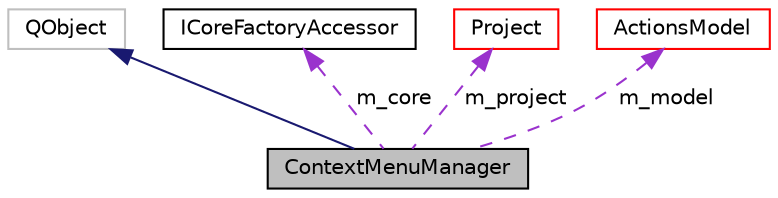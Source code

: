digraph "ContextMenuManager"
{
 // LATEX_PDF_SIZE
  edge [fontname="Helvetica",fontsize="10",labelfontname="Helvetica",labelfontsize="10"];
  node [fontname="Helvetica",fontsize="10",shape=record];
  Node1 [label="ContextMenuManager",height=0.2,width=0.4,color="black", fillcolor="grey75", style="filled", fontcolor="black",tooltip=" "];
  Node2 -> Node1 [dir="back",color="midnightblue",fontsize="10",style="solid",fontname="Helvetica"];
  Node2 [label="QObject",height=0.2,width=0.4,color="grey75", fillcolor="white", style="filled",tooltip=" "];
  Node3 -> Node1 [dir="back",color="darkorchid3",fontsize="10",style="dashed",label=" m_core" ,fontname="Helvetica"];
  Node3 [label="ICoreFactoryAccessor",height=0.2,width=0.4,color="black", fillcolor="white", style="filled",URL="$struct_i_core_factory_accessor.html",tooltip=" "];
  Node4 -> Node1 [dir="back",color="darkorchid3",fontsize="10",style="dashed",label=" m_project" ,fontname="Helvetica"];
  Node4 [label="Project",height=0.2,width=0.4,color="red", fillcolor="white", style="filled",URL="$class_project.html",tooltip=" "];
  Node6 -> Node1 [dir="back",color="darkorchid3",fontsize="10",style="dashed",label=" m_model" ,fontname="Helvetica"];
  Node6 [label="ActionsModel",height=0.2,width=0.4,color="red", fillcolor="white", style="filled",URL="$class_actions_model.html",tooltip=" "];
}
